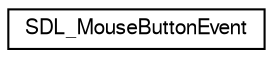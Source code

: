 digraph "Graphical Class Hierarchy"
{
  edge [fontname="FreeSans",fontsize="10",labelfontname="FreeSans",labelfontsize="10"];
  node [fontname="FreeSans",fontsize="10",shape=record];
  rankdir="LR";
  Node1 [label="SDL_MouseButtonEvent",height=0.2,width=0.4,color="black", fillcolor="white", style="filled",URL="$d9/d8f/struct_s_d_l___mouse_button_event.html",tooltip="Mouse button event structure (event.button.*) "];
}
